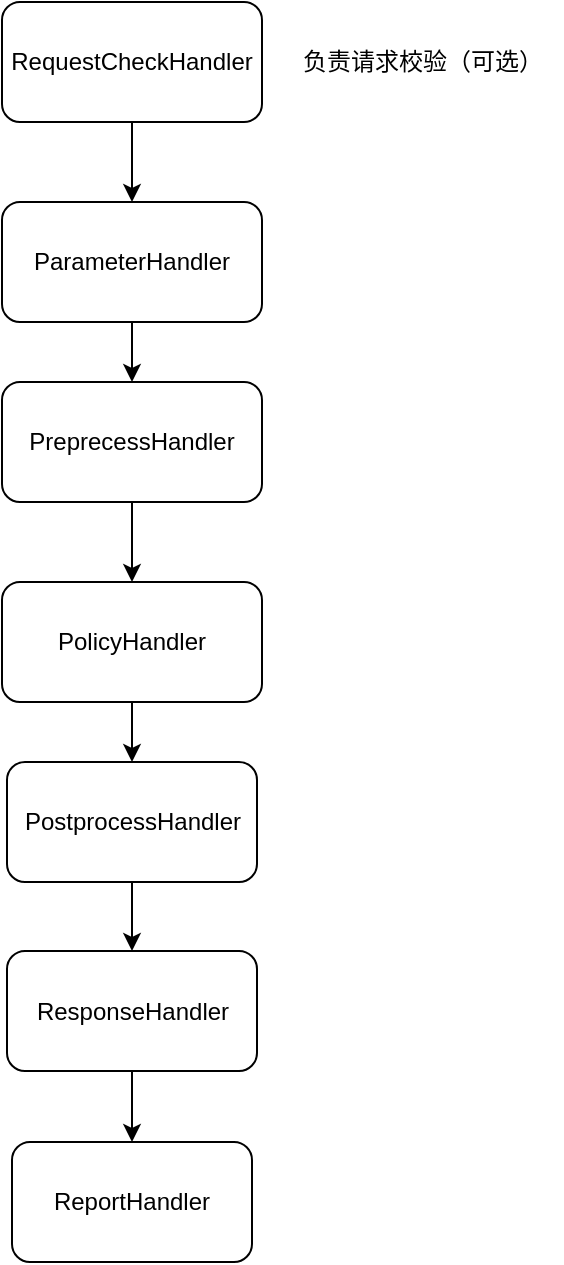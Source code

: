 <mxfile version="20.5.3" type="github">
  <diagram id="gDaaUq9as19MkLE7DopK" name="第 1 页">
    <mxGraphModel dx="1697" dy="949" grid="1" gridSize="10" guides="1" tooltips="1" connect="1" arrows="1" fold="1" page="1" pageScale="1" pageWidth="827" pageHeight="1169" math="0" shadow="0">
      <root>
        <mxCell id="0" />
        <mxCell id="1" parent="0" />
        <mxCell id="aFZmMvNxy5tCpCWpmGHM-3" value="" style="edgeStyle=orthogonalEdgeStyle;rounded=0;orthogonalLoop=1;jettySize=auto;html=1;" parent="1" source="aFZmMvNxy5tCpCWpmGHM-1" target="aFZmMvNxy5tCpCWpmGHM-2" edge="1">
          <mxGeometry relative="1" as="geometry" />
        </mxCell>
        <mxCell id="aFZmMvNxy5tCpCWpmGHM-1" value="RequestCheckHandler" style="rounded=1;whiteSpace=wrap;html=1;" parent="1" vertex="1">
          <mxGeometry x="320" y="80" width="130" height="60" as="geometry" />
        </mxCell>
        <mxCell id="h7Wu9j4q-Omf6abjvs3y-2" value="" style="edgeStyle=orthogonalEdgeStyle;rounded=0;orthogonalLoop=1;jettySize=auto;html=1;" edge="1" parent="1" source="aFZmMvNxy5tCpCWpmGHM-2" target="h7Wu9j4q-Omf6abjvs3y-1">
          <mxGeometry relative="1" as="geometry" />
        </mxCell>
        <mxCell id="aFZmMvNxy5tCpCWpmGHM-2" value="ParameterHandler" style="rounded=1;whiteSpace=wrap;html=1;" parent="1" vertex="1">
          <mxGeometry x="320" y="180" width="130" height="60" as="geometry" />
        </mxCell>
        <mxCell id="h7Wu9j4q-Omf6abjvs3y-4" value="" style="edgeStyle=orthogonalEdgeStyle;rounded=0;orthogonalLoop=1;jettySize=auto;html=1;" edge="1" parent="1" source="h7Wu9j4q-Omf6abjvs3y-1" target="h7Wu9j4q-Omf6abjvs3y-3">
          <mxGeometry relative="1" as="geometry" />
        </mxCell>
        <mxCell id="h7Wu9j4q-Omf6abjvs3y-1" value="PreprecessHandler" style="whiteSpace=wrap;html=1;rounded=1;" vertex="1" parent="1">
          <mxGeometry x="320" y="270" width="130" height="60" as="geometry" />
        </mxCell>
        <mxCell id="h7Wu9j4q-Omf6abjvs3y-7" value="" style="edgeStyle=orthogonalEdgeStyle;rounded=0;orthogonalLoop=1;jettySize=auto;html=1;" edge="1" parent="1" source="h7Wu9j4q-Omf6abjvs3y-3" target="h7Wu9j4q-Omf6abjvs3y-6">
          <mxGeometry relative="1" as="geometry" />
        </mxCell>
        <mxCell id="h7Wu9j4q-Omf6abjvs3y-3" value="PolicyHandler" style="whiteSpace=wrap;html=1;rounded=1;" vertex="1" parent="1">
          <mxGeometry x="320" y="370" width="130" height="60" as="geometry" />
        </mxCell>
        <mxCell id="h7Wu9j4q-Omf6abjvs3y-5" value="负责请求校验（可选）" style="text;html=1;align=center;verticalAlign=middle;resizable=0;points=[];autosize=1;strokeColor=none;fillColor=none;" vertex="1" parent="1">
          <mxGeometry x="460" y="95" width="140" height="30" as="geometry" />
        </mxCell>
        <mxCell id="h7Wu9j4q-Omf6abjvs3y-9" value="" style="edgeStyle=orthogonalEdgeStyle;rounded=0;orthogonalLoop=1;jettySize=auto;html=1;" edge="1" parent="1" source="h7Wu9j4q-Omf6abjvs3y-6" target="h7Wu9j4q-Omf6abjvs3y-8">
          <mxGeometry relative="1" as="geometry" />
        </mxCell>
        <mxCell id="h7Wu9j4q-Omf6abjvs3y-6" value="PostprocessHandler" style="whiteSpace=wrap;html=1;rounded=1;" vertex="1" parent="1">
          <mxGeometry x="322.5" y="460" width="125" height="60" as="geometry" />
        </mxCell>
        <mxCell id="h7Wu9j4q-Omf6abjvs3y-12" value="" style="edgeStyle=orthogonalEdgeStyle;rounded=0;orthogonalLoop=1;jettySize=auto;html=1;" edge="1" parent="1" source="h7Wu9j4q-Omf6abjvs3y-8" target="h7Wu9j4q-Omf6abjvs3y-11">
          <mxGeometry relative="1" as="geometry" />
        </mxCell>
        <mxCell id="h7Wu9j4q-Omf6abjvs3y-8" value="ResponseHandler" style="whiteSpace=wrap;html=1;rounded=1;" vertex="1" parent="1">
          <mxGeometry x="322.5" y="554.5" width="125" height="60" as="geometry" />
        </mxCell>
        <mxCell id="h7Wu9j4q-Omf6abjvs3y-11" value="ReportHandler" style="whiteSpace=wrap;html=1;rounded=1;" vertex="1" parent="1">
          <mxGeometry x="325" y="650" width="120" height="60" as="geometry" />
        </mxCell>
      </root>
    </mxGraphModel>
  </diagram>
</mxfile>
